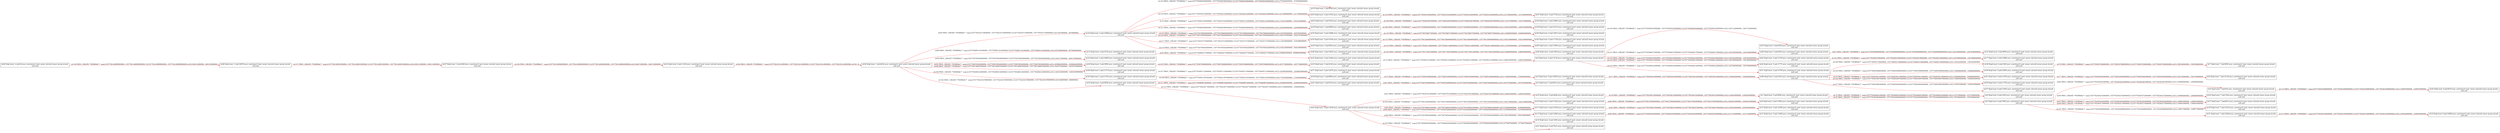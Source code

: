 digraph  {
rankdir=LR
"66"[color=black,label="id:66 HopCount: 5 pid:1632 proc_starttime:0 cmd: owner uid:null owner group id:null,\n null null", shape=box,style=solid];
"58"[color=black,label="id:58 HopCount: 6 pid:1920 proc_starttime:0 cmd: owner uid:null owner group id:null,\n null null", shape=box,style=solid];
"66" -> "58" [id=128,__obj="PROC_CREATE"color=red,label="id:128 PROC_CREATE **NORMAL**  seqs:[1557792953734000000, 1557792953734000000] T:[1557792953734000000, 1557792953734000000] relT:[-720522000000, -720522000000]",style=solid];
"0"[color=black,label="id:0 HopCount: 4 pid:13136 proc_starttime:0 cmd: owner uid:null owner group id:null,\n null null", shape=box,style=solid];
"53"[color=black,label="id:53 HopCount: 5 pid:6320 proc_starttime:0 cmd: owner uid:null owner group id:null,\n null null", shape=box,style=solid];
"0" -> "53" [id=129,__obj="PROC_CREATE"color=red,label="id:129 PROC_CREATE **NORMAL**  seqs:[1557793500335000000, 1557793500335000000] T:[1557793500335000000, 1557793500335000000] relT:[-1267123000000, -1267123000000]",style=solid];
"59"[color=black,label="id:59 HopCount: 6 pid:12892 proc_starttime:0 cmd: owner uid:null owner group id:null,\n null null", shape=box,style=solid];
"66" -> "59" [id=130,__obj="PROC_CREATE"color=red,label="id:130 PROC_CREATE **NORMAL**  seqs:[1557792953906000000, 1557792953906000000] T:[1557792953906000000, 1557792953906000000] relT:[-720694000000, -720694000000]",style=solid];
"60"[color=black,label="id:60 HopCount: 5 pid:8356 proc_starttime:0 cmd: owner uid:null owner group id:null,\n null null", shape=box,style=solid];
"0" -> "60" [id=131,__obj="PROC_CREATE"color=red,label="id:131 PROC_CREATE **NORMAL**  seqs:[1557793500617000000, 1557793500617000000] T:[1557793500617000000, 1557793500617000000] relT:[-1267405000000, -1267405000000]",style=solid];
"34"[color=black,label="id:34 HopCount: 2 pid:12908 proc_starttime:0 cmd: owner uid:null owner group id:null,\n null null", shape=box,style=solid];
"55"[color=black,label="id:55 HopCount: 3 pid:9040 proc_starttime:0 cmd: owner uid:null owner group id:null,\n null null", shape=box,style=solid];
"34" -> "55" [id=132,__obj="PROC_CREATE"color=red,label="id:132 PROC_CREATE **NORMAL**  seqs:[1557795009258000000, 1557795009258000000] T:[1557795009258000000, 1557795009258000000] relT:[-2776046000000, -2776046000000]",style=solid];
"62"[color=black,label="id:62 HopCount: 5 pid:11520 proc_starttime:0 cmd: owner uid:null owner group id:null,\n null null", shape=box,style=solid];
"0" -> "62" [id=133,__obj="PROC_CREATE"color=red,label="id:133 PROC_CREATE **NORMAL**  seqs:[1557793500234000000, 1557793500234000000] T:[1557793500234000000, 1557793500234000000] relT:[-1267022000000, -1267022000000]",style=solid];
"63"[color=black,label="id:63 HopCount: 3 pid:11932 proc_starttime:0 cmd: owner uid:null owner group id:null,\n null null", shape=box,style=solid];
"34" -> "63" [id=134,__obj="PROC_CREATE"color=red,label="id:134 PROC_CREATE **NORMAL**  seqs:[1557793450212000000, 1557793450212000000] T:[1557793450212000000, 1557793450212000000] relT:[-1217000000000, -1217000000000]",style=solid];
"64"[color=black,label="id:64 HopCount: 5 pid:11772 proc_starttime:0 cmd: owner uid:null owner group id:null,\n null null", shape=box,style=solid];
"0" -> "64" [id=135,__obj="PROC_CREATE"color=red,label="id:135 PROC_CREATE **NORMAL**  seqs:[1557793500612000000, 1557793500612000000] T:[1557793500612000000, 1557793500612000000] relT:[-1267400000000, -1267400000000]",style=solid];
"67"[color=black,label="id:67 HopCount: -2 pid:4560 proc_starttime:0 cmd: owner uid:null owner group id:null,\n null null", shape=box,style=solid];
"24"[color=black,label="id:24 HopCount: 0 pid:11220 proc_starttime:0 cmd: owner uid:null owner group id:null,\n null null", shape=box,style=solid];
"67" -> "24" [id=136,__obj="PROC_CREATE"color=red,label="id:136 PROC_CREATE **NORMAL**  seqs:[1557792126940000000, 1557792126940000000] T:[1557792126940000000, 1557792126940000000] relT:[106272000000, 106272000000]",style=solid];
"68"[color=black,label="id:68 HopCount: -3 pid:10676 proc_starttime:0 cmd: owner uid:null owner group id:null,\n null null", shape=box,style=solid];
"68" -> "67" [id=137,__obj="PROC_CREATE"color=red,label="id:137 PROC_CREATE **NORMAL**  seqs:[1557792126901000000, 1557792126901000000] T:[1557792126901000000, 1557792126901000000] relT:[106311000000, 106311000000]",style=solid];
"69"[color=black,label="id:69 HopCount: -4 pid:36 proc_starttime:0 cmd: owner uid:null owner group id:null,\n null null", shape=box,style=solid];
"69" -> "68" [id=138,__obj="PROC_CREATE"color=red,label="id:138 PROC_CREATE **NORMAL**  seqs:[1557792126899000000, 1557792126899000000] T:[1557792126899000000, 1557792126899000000] relT:[106313000000, 106313000000]",style=solid];
"65"[color=black,label="id:65 HopCount: 3 pid:5544 proc_starttime:0 cmd: owner uid:null owner group id:null,\n null null", shape=box,style=solid];
"34" -> "65" [id=70,__obj="PROC_CREATE"color=red,label="id:70 PROC_CREATE **NORMAL**  seqs:[1557792951353000000, 1557792951353000000] T:[1557792951353000000, 1557792951353000000] relT:[-718141000000, -718141000000]",style=solid];
"2"[color=black,label="id:2 HopCount: 4 pid:12940 proc_starttime:0 cmd: owner uid:null owner group id:null,\n null null", shape=box,style=solid];
"2" -> "66" [id=71,__obj="PROC_CREATE"color=red,label="id:71 PROC_CREATE **NORMAL**  seqs:[1557792953614000000, 1557792953614000000] T:[1557792953614000000, 1557792953614000000] relT:[-720402000000, -720402000000]",style=solid];
"37"[color=black,label="id:37 HopCount: 3 pid:12476 proc_starttime:0 cmd: owner uid:null owner group id:null,\n null null", shape=box,style=solid];
"37" -> "0" [id=72,__obj="PROC_CREATE"color=red,label="id:72 PROC_CREATE **NORMAL**  seqs:[1557793500131000000, 1557793500131000000] T:[1557793500131000000, 1557793500131000000] relT:[-1266919000000, -1266919000000]",style=solid];
"39"[color=black,label="id:39 HopCount: 3 pid:8820 proc_starttime:0 cmd: owner uid:null owner group id:null,\n null null", shape=box,style=solid];
"39" -> "2" [id=73,__obj="PROC_CREATE"color=red,label="id:73 PROC_CREATE **NORMAL**  seqs:[1557792951804000000, 1557792951804000000] T:[1557792951804000000, 1557792951804000000] relT:[-718592000000, -718592000000]",style=solid];
"61"[color=black,label="id:61 HopCount: 6 pid:11076 proc_starttime:0 cmd: owner uid:null owner group id:null,\n null null", shape=box,style=solid];
"66" -> "61" [id=74,__obj="PROC_CREATE"color=red,label="id:74 PROC_CREATE **NORMAL**  seqs:[1557792953911000000, 1557792953911000000] T:[1557792953911000000, 1557792953911000000] relT:[-720699000000, -720699000000]",style=solid];
"1"[color=black,label="id:1 HopCount: 5 pid:5800 proc_starttime:0 cmd: owner uid:null owner group id:null,\n null null", shape=box,style=solid];
"4"[color=black,label="id:4 HopCount: 6 pid:1020 proc_starttime:0 cmd: owner uid:null owner group id:null,\n null null", shape=box,style=solid];
"1" -> "4" [id=75,__obj="PROC_CREATE"color=red,label="id:75 PROC_CREATE **NORMAL**  seqs:[1557792360491000000, 1557792360491000000] T:[1557792360491000000, 1557792360491000000] relT:[-127279000000, -127279000000]",style=solid];
"5"[color=black,label="id:5 HopCount: 6 pid:7692 proc_starttime:0 cmd: owner uid:null owner group id:null,\n null null", shape=box,style=solid];
"1" -> "5" [id=76,__obj="PROC_CREATE"color=red,label="id:76 PROC_CREATE **NORMAL**  seqs:[1557792362960000000, 1557792362960000000] T:[1557792362960000000, 1557792362960000000] relT:[-129748000000, -129748000000]",style=solid];
"6"[color=black,label="id:6 HopCount: 7 pid:12136 proc_starttime:0 cmd: owner uid:null owner group id:null,\n null null", shape=box,style=solid];
"61" -> "6" [id=77,__obj="PROC_CREATE"color=red,label="id:77 PROC_CREATE **NORMAL**  seqs:[1557792953945000000, 1557792953945000000] T:[1557792953945000000, 1557792953945000000] relT:[-720733000000, -720733000000]",style=solid];
"19"[color=black,label="id:19 HopCount: 4 pid:4028 proc_starttime:0 cmd: owner uid:null owner group id:null,\n null null", shape=box,style=solid];
"19" -> "1" [id=78,__obj="PROC_CREATE"color=red,label="id:78 PROC_CREATE **NORMAL**  seqs:[1557792358135000000, 1557792358135000000] T:[1557792358135000000, 1557792358135000000] relT:[-124923000000, -124923000000]",style=solid];
"7"[color=black,label="id:7 HopCount: 7 pid:9952 proc_starttime:0 cmd: owner uid:null owner group id:null,\n null null", shape=box,style=solid];
"58" -> "7" [id=79,__obj="PROC_CREATE"color=red,label="id:79 PROC_CREATE **NORMAL**  seqs:[1557792953766000000, 1557792953766000000] T:[1557792953766000000, 1557792953766000000] relT:[-720554000000, -720554000000]",style=solid];
"35"[color=black,label="id:35 HopCount: 4 pid:13220 proc_starttime:0 cmd: owner uid:null owner group id:null,\n null null", shape=box,style=solid];
"8"[color=black,label="id:8 HopCount: 5 pid:13284 proc_starttime:0 cmd: owner uid:null owner group id:null,\n null null", shape=box,style=solid];
"35" -> "8" [id=80,__obj="PROC_CREATE"color=red,label="id:80 PROC_CREATE **NORMAL**  seqs:[1557794157663000000, 1557794157663000000] T:[1557794157663000000, 1557794157663000000] relT:[-1924451000000, -1924451000000]",style=solid];
"41"[color=black,label="id:41 HopCount: 3 pid:9120 proc_starttime:0 cmd: owner uid:null owner group id:null,\n null null", shape=box,style=solid];
"3"[color=black,label="id:3 HopCount: 4 pid:6912 proc_starttime:0 cmd: owner uid:null owner group id:null,\n null null", shape=box,style=solid];
"41" -> "3" [id=81,__obj="PROC_CREATE"color=red,label="id:81 PROC_CREATE **NORMAL**  seqs:[1557793870290000000, 1557793870290000000] T:[1557793870290000000, 1557793870290000000] relT:[-1637078000000, -1637078000000]",style=solid];
"11"[color=black,label="id:11 HopCount: 4 pid:12184 proc_starttime:0 cmd: owner uid:null owner group id:null,\n null null", shape=box,style=solid];
"10"[color=black,label="id:10 HopCount: 5 pid:12296 proc_starttime:0 cmd: owner uid:null owner group id:null,\n null null", shape=box,style=solid];
"11" -> "10" [id=82,__obj="PROC_CREATE"color=red,label="id:82 PROC_CREATE **NORMAL**  seqs:[1557792768237000000, 1557792768237000000] T:[1557792768237000000, 1557792768237000000] relT:[-535025000000, -535025000000]",style=solid];
"43"[color=black,label="id:43 HopCount: 3 pid:11636 proc_starttime:0 cmd: owner uid:null owner group id:null,\n null null", shape=box,style=solid];
"43" -> "11" [id=83,__obj="PROC_CREATE"color=red,label="id:83 PROC_CREATE **NORMAL**  seqs:[1557792768061000000, 1557792768061000000] T:[1557792768061000000, 1557792768061000000] relT:[-534849000000, -534849000000]",style=solid];
"13"[color=black,label="id:13 HopCount: 4 pid:12940 proc_starttime:0 cmd: owner uid:null owner group id:null,\n null null", shape=box,style=solid];
"12"[color=black,label="id:12 HopCount: 5 pid:11660 proc_starttime:0 cmd: owner uid:null owner group id:null,\n null null", shape=box,style=solid];
"13" -> "12" [id=84,__obj="PROC_CREATE"color=red,label="id:84 PROC_CREATE **NORMAL**  seqs:[1557793450335000000, 1557793450335000000] T:[1557793450335000000, 1557793450335000000] relT:[-1217123000000, -1217123000000]",style=solid];
"26"[color=black,label="id:26 HopCount: 1 pid:6232 proc_starttime:0 cmd: owner uid:null owner group id:null,\n null null", shape=box,style=solid];
"26" -> "34" [id=85,__obj="PROC_CREATE"color=red,label="id:85 PROC_CREATE **NORMAL**  seqs:[1557792233719000000, 1557792233719000000] T:[1557792233719000000, 1557792233719000000] relT:[-507000000, -507000000]",style=solid];
"43" -> "13" [id=86,__obj="PROC_CREATE"color=red,label="id:86 PROC_CREATE **NORMAL**  seqs:[1557793450206000000, 1557793450206000000] T:[1557793450206000000, 1557793450206000000] relT:[-1216994000000, -1216994000000]",style=solid];
"14"[color=black,label="id:14 HopCount: 6 pid:4908 proc_starttime:0 cmd: owner uid:null owner group id:null,\n null null", shape=box,style=solid];
"60" -> "14" [id=87,__obj="PROC_CREATE"color=red,label="id:87 PROC_CREATE **NORMAL**  seqs:[1557793500648000000, 1557793500648000000] T:[1557793500648000000, 1557793500648000000] relT:[-1267436000000, -1267436000000]",style=solid];
"15"[color=black,label="id:15 HopCount: 2 pid:5724 proc_starttime:0 cmd: owner uid:null owner group id:null,\n null null", shape=box,style=solid];
"26" -> "15" [id=88,__obj="PROC_CREATE"color=red,label="id:88 PROC_CREATE **NORMAL**  seqs:[1557792891161000000, 1557792891161000000] T:[1557792891161000000, 1557792891161000000] relT:[-657949000000, -657949000000]",style=solid];
"16"[color=black,label="id:16 HopCount: 4 pid:1440 proc_starttime:0 cmd: owner uid:null owner group id:null,\n null null", shape=box,style=solid];
"43" -> "16" [id=89,__obj="PROC_CREATE"color=red,label="id:89 PROC_CREATE **NORMAL**  seqs:[1557792769342000000, 1557792769342000000] T:[1557792769342000000, 1557792769342000000] relT:[-536130000000, -536130000000]",style=solid];
"18"[color=black,label="id:18 HopCount: 2 pid:10060 proc_starttime:0 cmd: owner uid:null owner group id:null,\n null null", shape=box,style=solid];
"26" -> "18" [id=90,__obj="PROC_CREATE"color=red,label="id:90 PROC_CREATE **NORMAL**  seqs:[1557792769349000000, 1557792769349000000] T:[1557792769349000000, 1557792769349000000] relT:[-536137000000, -536137000000]",style=solid];
"43" -> "19" [id=91,__obj="PROC_CREATE"color=red,label="id:91 PROC_CREATE **NORMAL**  seqs:[1557792357613000000, 1557792357613000000] T:[1557792357613000000, 1557792357613000000] relT:[-124401000000, -124401000000]",style=solid];
"20"[color=black,label="id:20 HopCount: 2 pid:3992 proc_starttime:0 cmd: owner uid:null owner group id:null,\n null null", shape=box,style=solid];
"26" -> "20" [id=92,__obj="PROC_CREATE"color=red,label="id:92 PROC_CREATE **NORMAL**  seqs:[1557793870054000000, 1557793870054000000] T:[1557793870054000000, 1557793870054000000] relT:[-1636842000000, -1636842000000]",style=solid];
"22"[color=black,label="id:22 HopCount: 3 pid:11664 proc_starttime:0 cmd: owner uid:null owner group id:null,\n null null", shape=box,style=solid];
"15" -> "22" [id=93,__obj="PROC_CREATE"color=red,label="id:93 PROC_CREATE **NORMAL**  seqs:[1557792892077000000, 1557792892077000000] T:[1557792892077000000, 1557792892077000000] relT:[-658865000000, -658865000000]",style=solid];
"9"[color=black,label="id:9 HopCount: 7 pid:832 proc_starttime:0 cmd: owner uid:null owner group id:null,\n null null", shape=box,style=solid];
"5" -> "9" [id=94,__obj="PROC_CREATE"color=red,label="id:94 PROC_CREATE **NORMAL**  seqs:[1557792363281000000, 1557792363281000000] T:[1557792363281000000, 1557792363281000000] relT:[-130069000000, -130069000000]",style=solid];
"25"[color=black,label="id:25 HopCount: 7 pid:1504 proc_starttime:0 cmd: owner uid:null owner group id:null,\n null null", shape=box,style=solid];
"5" -> "25" [id=95,__obj="PROC_CREATE"color=red,label="id:95 PROC_CREATE **NORMAL**  seqs:[1557792363272000000, 1557792363272000000] T:[1557792363272000000, 1557792363272000000] relT:[-130060000000, -130060000000]",style=solid];
"24" -> "26" [id=96,__obj="PROC_CREATE"color=red,label="id:96 PROC_CREATE **NORMAL**  seqs:[1557792233212000000, 1557792233212000000] T:[1557792233212000000, 1557792233212000000] relT:[0, 0]",style=solid];
"27"[color=black,label="id:27 HopCount: 7 pid:6612 proc_starttime:0 cmd: owner uid:null owner group id:null,\n null null", shape=box,style=solid];
"5" -> "27" [id=97,__obj="PROC_CREATE"color=red,label="id:97 PROC_CREATE **NORMAL**  seqs:[1557792363203000000, 1557792363203000000] T:[1557792363203000000, 1557792363203000000] relT:[-129991000000, -129991000000]",style=solid];
"28"[color=black,label="id:28 HopCount: 2 pid:11272 proc_starttime:0 cmd: owner uid:null owner group id:null,\n null null", shape=box,style=solid];
"26" -> "28" [id=98,__obj="PROC_CREATE"color=red,label="id:98 PROC_CREATE **NORMAL**  seqs:[1557794158687000000, 1557794158687000000] T:[1557794158687000000, 1557794158687000000] relT:[-1925475000000, -1925475000000]",style=solid];
"29"[color=black,label="id:29 HopCount: 7 pid:12216 proc_starttime:0 cmd: owner uid:null owner group id:null,\n null null", shape=box,style=solid];
"5" -> "29" [id=99,__obj="PROC_CREATE"color=red,label="id:99 PROC_CREATE **NORMAL**  seqs:[1557792363273000000, 1557792363273000000] T:[1557792363273000000, 1557792363273000000] relT:[-130061000000, -130061000000]",style=solid];
"30"[color=black,label="id:30 HopCount: 2 pid:11352 proc_starttime:0 cmd: owner uid:null owner group id:null,\n null null", shape=box,style=solid];
"26" -> "30" [id=100,__obj="PROC_CREATE"color=red,label="id:100 PROC_CREATE **NORMAL**  seqs:[1557793496314000000, 1557793496314000000] T:[1557793496314000000, 1557793496314000000] relT:[-1263102000000, -1263102000000]",style=solid];
"31"[color=black,label="id:31 HopCount: 7 pid:10436 proc_starttime:0 cmd: owner uid:null owner group id:null,\n null null", shape=box,style=solid];
"5" -> "31" [id=101,__obj="PROC_CREATE"color=red,label="id:101 PROC_CREATE **NORMAL**  seqs:[1557792363089000000, 1557792363089000000] T:[1557792363089000000, 1557792363089000000] relT:[-129877000000, -129877000000]",style=solid];
"32"[color=black,label="id:32 HopCount: 2 pid:9296 proc_starttime:0 cmd: owner uid:null owner group id:null,\n null null", shape=box,style=solid];
"26" -> "32" [id=102,__obj="PROC_CREATE"color=red,label="id:102 PROC_CREATE **NORMAL**  seqs:[1557792233278000000, 1557792233278000000] T:[1557792233278000000, 1557792233278000000] relT:[-66000000, -66000000]",style=solid];
"21"[color=black,label="id:21 HopCount: 4 pid:7612 proc_starttime:0 cmd: owner uid:null owner group id:null,\n null null", shape=box,style=solid];
"43" -> "21" [id=103,__obj="PROC_CREATE"color=red,label="id:103 PROC_CREATE **NORMAL**  seqs:[1557795009259000000, 1557795009259000000] T:[1557795009259000000, 1557795009259000000] relT:[-2776047000000, -2776047000000]",style=solid];
"43" -> "35" [id=104,__obj="PROC_CREATE"color=red,label="id:104 PROC_CREATE **NORMAL**  seqs:[1557794155950000000, 1557794155950000000] T:[1557794155950000000, 1557794155950000000] relT:[-1922738000000, -1922738000000]",style=solid];
"23"[color=black,label="id:23 HopCount: 3 pid:4140 proc_starttime:0 cmd: owner uid:null owner group id:null,\n null null", shape=box,style=solid];
"20" -> "23" [id=105,__obj="PROC_CREATE"color=red,label="id:105 PROC_CREATE **NORMAL**  seqs:[1557793870948000000, 1557793870948000000] T:[1557793870948000000, 1557793870948000000] relT:[-1637736000000, -1637736000000]",style=solid];
"36"[color=black,label="id:36 HopCount: 4 pid:10860 proc_starttime:0 cmd: owner uid:null owner group id:null,\n null null", shape=box,style=solid];
"65" -> "36" [id=106,__obj="PROC_CREATE"color=red,label="id:106 PROC_CREATE **NORMAL**  seqs:[1557792952387000000, 1557792952387000000] T:[1557792952387000000, 1557792952387000000] relT:[-719175000000, -719175000000]",style=solid];
"30" -> "37" [id=107,__obj="PROC_CREATE"color=red,label="id:107 PROC_CREATE **NORMAL**  seqs:[1557793497115000000, 1557793497115000000] T:[1557793497115000000, 1557793497115000000] relT:[-1263903000000, -1263903000000]",style=solid];
"50"[color=black,label="id:50 HopCount: 3 pid:8088 proc_starttime:0 cmd: owner uid:null owner group id:null,\n null null", shape=box,style=solid];
"38"[color=black,label="id:38 HopCount: 4 pid:12272 proc_starttime:0 cmd: owner uid:null owner group id:null,\n null null", shape=box,style=solid];
"50" -> "38" [id=108,__obj="PROC_CREATE"color=red,label="id:108 PROC_CREATE **NORMAL**  seqs:[1557793498544000000, 1557793498544000000] T:[1557793498544000000, 1557793498544000000] relT:[-1265332000000, -1265332000000]",style=solid];
"32" -> "39" [id=109,__obj="PROC_CREATE"color=red,label="id:109 PROC_CREATE **NORMAL**  seqs:[1557792951397000000, 1557792951397000000] T:[1557792951397000000, 1557792951397000000] relT:[-718185000000, -718185000000]",style=solid];
"52"[color=black,label="id:52 HopCount: 3 pid:12688 proc_starttime:0 cmd: owner uid:null owner group id:null,\n null null", shape=box,style=solid];
"40"[color=black,label="id:40 HopCount: 4 pid:12812 proc_starttime:0 cmd: owner uid:null owner group id:null,\n null null", shape=box,style=solid];
"52" -> "40" [id=110,__obj="PROC_CREATE"color=red,label="id:110 PROC_CREATE **NORMAL**  seqs:[1557792768077000000, 1557792768077000000] T:[1557792768077000000, 1557792768077000000] relT:[-534865000000, -534865000000]",style=solid];
"32" -> "41" [id=111,__obj="PROC_CREATE"color=red,label="id:111 PROC_CREATE **NORMAL**  seqs:[1557793869874000000, 1557793869874000000] T:[1557793869874000000, 1557793869874000000] relT:[-1636662000000, -1636662000000]",style=solid];
"32" -> "43" [id=112,__obj="PROC_CREATE"color=red,label="id:112 PROC_CREATE **NORMAL**  seqs:[1557792234772000000, 1557792234772000000] T:[1557792234772000000, 1557792234772000000] relT:[-1560000000, -1560000000]",style=solid];
"33"[color=black,label="id:33 HopCount: 8 pid:10600 proc_starttime:0 cmd: owner uid:null owner group id:null,\n null null", shape=box,style=solid];
"31" -> "33" [id=113,__obj="PROC_CREATE"color=red,label="id:113 PROC_CREATE **NORMAL**  seqs:[1557792363144000000, 1557792363144000000] T:[1557792363144000000, 1557792363144000000] relT:[-129932000000, -129932000000]",style=solid];
"45"[color=black,label="id:45 HopCount: 8 pid:8276 proc_starttime:0 cmd: owner uid:null owner group id:null,\n null null", shape=box,style=solid];
"9" -> "45" [id=114,__obj="PROC_CREATE"color=red,label="id:114 PROC_CREATE **NORMAL**  seqs:[1557792363309000000, 1557792363309000000] T:[1557792363309000000, 1557792363309000000] relT:[-130097000000, -130097000000]",style=solid];
"54"[color=black,label="id:54 HopCount: 3 pid:10164 proc_starttime:0 cmd: owner uid:null owner group id:null,\n null null", shape=box,style=solid];
"42"[color=black,label="id:42 HopCount: 4 pid:11728 proc_starttime:0 cmd: owner uid:null owner group id:null,\n null null", shape=box,style=solid];
"54" -> "42" [id=115,__obj="PROC_CREATE"color=red,label="id:115 PROC_CREATE **NORMAL**  seqs:[1557794156406000000, 1557794156406000000] T:[1557794156406000000, 1557794156406000000] relT:[-1923194000000, -1923194000000]",style=solid];
"44"[color=black,label="id:44 HopCount: 3 pid:8424 proc_starttime:0 cmd: owner uid:null owner group id:null,\n null null", shape=box,style=solid];
"46"[color=black,label="id:46 HopCount: 4 pid:13004 proc_starttime:0 cmd: owner uid:null owner group id:null,\n null null", shape=box,style=solid];
"44" -> "46" [id=116,__obj="PROC_CREATE"color=red,label="id:116 PROC_CREATE **NORMAL**  seqs:[1557792361146000000, 1557792361146000000] T:[1557792361146000000, 1557792361146000000] relT:[-127934000000, -127934000000]",style=solid];
"34" -> "44" [id=117,__obj="PROC_CREATE"color=red,label="id:117 PROC_CREATE **NORMAL**  seqs:[1557792357570000000, 1557792357570000000] T:[1557792357570000000, 1557792357570000000] relT:[-124358000000, -124358000000]",style=solid];
"47"[color=black,label="id:47 HopCount: 4 pid:7104 proc_starttime:0 cmd: owner uid:null owner group id:null,\n null null", shape=box,style=solid];
"63" -> "47" [id=118,__obj="PROC_CREATE"color=red,label="id:118 PROC_CREATE **NORMAL**  seqs:[1557793451032000000, 1557793451032000000] T:[1557793451032000000, 1557793451032000000] relT:[-1217820000000, -1217820000000]",style=solid];
"48"[color=black,label="id:48 HopCount: 3 pid:10424 proc_starttime:0 cmd: owner uid:null owner group id:null,\n null null", shape=box,style=solid];
"34" -> "48" [id=119,__obj="PROC_CREATE"color=red,label="id:119 PROC_CREATE **NORMAL**  seqs:[1557792769342000000, 1557792769342000000] T:[1557792769342000000, 1557792769342000000] relT:[-536130000000, -536130000000]",style=solid];
"49"[color=black,label="id:49 HopCount: 4 pid:1064 proc_starttime:0 cmd: owner uid:null owner group id:null,\n null null", shape=box,style=solid];
"48" -> "49" [id=120,__obj="PROC_CREATE"color=red,label="id:120 PROC_CREATE **NORMAL**  seqs:[1557792772051000000, 1557792772051000000] T:[1557792772051000000, 1557792772051000000] relT:[-538839000000, -538839000000]",style=solid];
"34" -> "50" [id=121,__obj="PROC_CREATE"color=red,label="id:121 PROC_CREATE **NORMAL**  seqs:[1557793496258000000, 1557793496258000000] T:[1557793496258000000, 1557793496258000000] relT:[-1263046000000, -1263046000000]",style=solid];
"51"[color=black,label="id:51 HopCount: 5 pid:12700 proc_starttime:0 cmd: owner uid:null owner group id:null,\n null null", shape=box,style=solid];
"0" -> "51" [id=122,__obj="PROC_CREATE"color=red,label="id:122 PROC_CREATE **NORMAL**  seqs:[1557793500612000000, 1557793500612000000] T:[1557793500612000000, 1557793500612000000] relT:[-1267400000000, -1267400000000]",style=solid];
"34" -> "52" [id=123,__obj="PROC_CREATE"color=red,label="id:123 PROC_CREATE **NORMAL**  seqs:[1557792768004000000, 1557792768004000000] T:[1557792768004000000, 1557792768004000000] relT:[-534792000000, -534792000000]",style=solid];
"34" -> "54" [id=124,__obj="PROC_CREATE"color=red,label="id:124 PROC_CREATE **NORMAL**  seqs:[1557794155959000000, 1557794155959000000] T:[1557794155959000000, 1557794155959000000] relT:[-1922747000000, -1922747000000]",style=solid];
"17"[color=black,label="id:17 HopCount: 6 pid:12984 proc_starttime:0 cmd: owner uid:null owner group id:null,\n null null", shape=box,style=solid];
"62" -> "17" [id=125,__obj="PROC_CREATE"color=red,label="id:125 PROC_CREATE **NORMAL**  seqs:[1557793500278000000, 1557793500278000000] T:[1557793500278000000, 1557793500278000000] relT:[-1267066000000, -1267066000000]",style=solid];
"56"[color=black,label="id:56 HopCount: 6 pid:11704 proc_starttime:0 cmd: owner uid:null owner group id:null,\n null null", shape=box,style=solid];
"66" -> "56" [id=126,__obj="PROC_CREATE"color=red,label="id:126 PROC_CREATE **NORMAL**  seqs:[1557792953907000000, 1557792953907000000] T:[1557792953907000000, 1557792953907000000] relT:[-720695000000, -720695000000]",style=solid];
"57"[color=black,label="id:57 HopCount: 6 pid:11952 proc_starttime:0 cmd: owner uid:null owner group id:null,\n null null", shape=box,style=solid];
"66" -> "57" [id=127,__obj="PROC_CREATE"color=red,label="id:127 PROC_CREATE **NORMAL**  seqs:[1557792953803000000, 1557792953803000000] T:[1557792953803000000, 1557792953803000000] relT:[-720591000000, -720591000000]",style=solid];
}